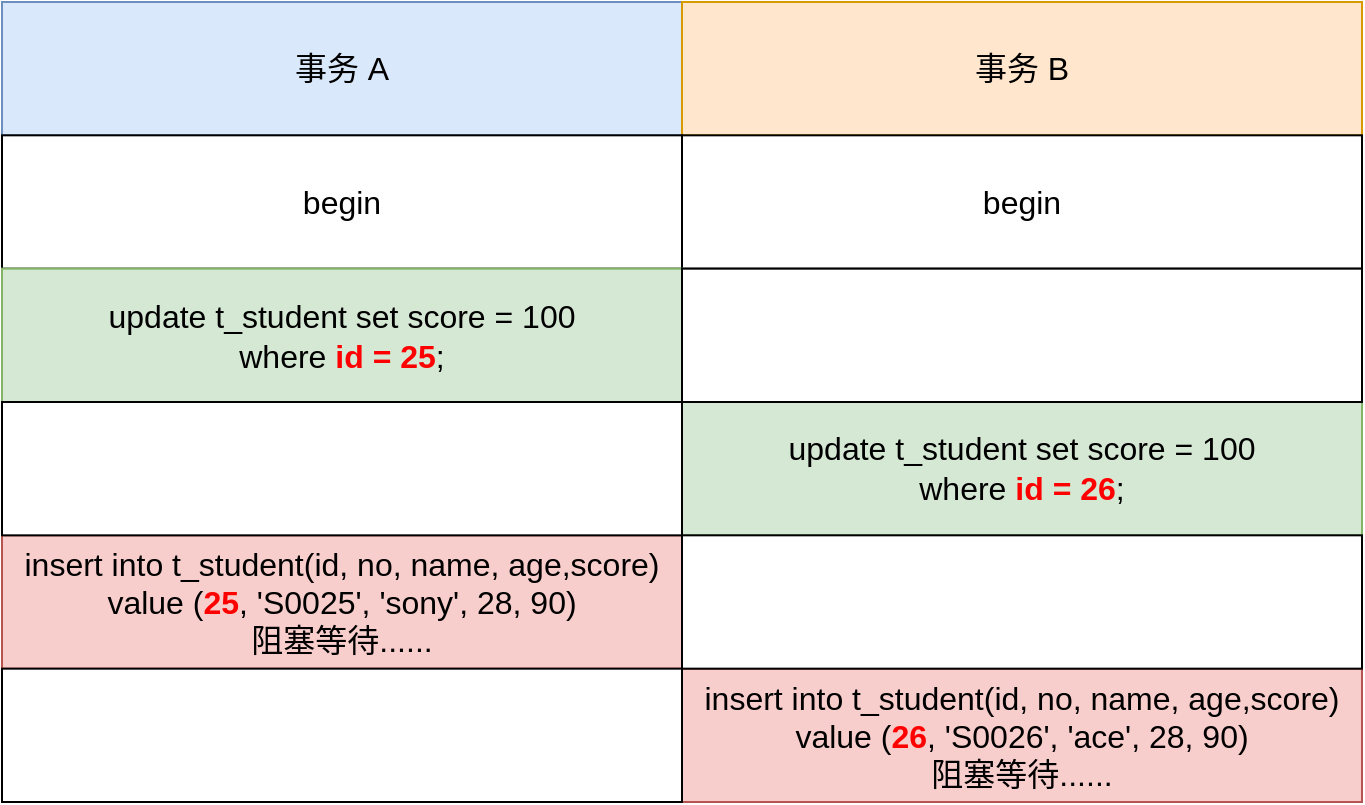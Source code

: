 <mxfile version="20.2.2" type="github">
  <diagram id="SGY6bq7V2pBCBZCL2hUW" name="第 1 页">
    <mxGraphModel dx="946" dy="801" grid="1" gridSize="10" guides="1" tooltips="1" connect="1" arrows="1" fold="1" page="1" pageScale="1" pageWidth="827" pageHeight="1169" math="0" shadow="0">
      <root>
        <mxCell id="0" />
        <mxCell id="1" parent="0" />
        <mxCell id="PPNulN5kgXm6wHp-RG3v-1" value="事务 A" style="rounded=0;whiteSpace=wrap;html=1;fontSize=16;fillColor=#dae8fc;strokeColor=#6c8ebf;" vertex="1" parent="1">
          <mxGeometry x="120" y="200" width="340" height="66.667" as="geometry" />
        </mxCell>
        <mxCell id="PPNulN5kgXm6wHp-RG3v-2" value="事务 B" style="rounded=0;whiteSpace=wrap;html=1;fontSize=16;fillColor=#ffe6cc;strokeColor=#d79b00;" vertex="1" parent="1">
          <mxGeometry x="460" y="200" width="340" height="66.667" as="geometry" />
        </mxCell>
        <mxCell id="PPNulN5kgXm6wHp-RG3v-3" value="begin" style="rounded=0;whiteSpace=wrap;html=1;fontSize=16;" vertex="1" parent="1">
          <mxGeometry x="120" y="266.667" width="340" height="66.667" as="geometry" />
        </mxCell>
        <mxCell id="PPNulN5kgXm6wHp-RG3v-4" value="begin" style="rounded=0;whiteSpace=wrap;html=1;fontSize=16;" vertex="1" parent="1">
          <mxGeometry x="460" y="266.667" width="340" height="66.667" as="geometry" />
        </mxCell>
        <mxCell id="PPNulN5kgXm6wHp-RG3v-5" value="update t_student set score = 100&lt;br&gt;where&lt;b&gt; &lt;font color=&quot;#ff0000&quot;&gt;id = 25&lt;/font&gt;&lt;/b&gt;;" style="rounded=0;whiteSpace=wrap;html=1;fontSize=16;fillColor=#d5e8d4;strokeColor=#82b366;" vertex="1" parent="1">
          <mxGeometry x="120" y="333.333" width="340" height="66.667" as="geometry" />
        </mxCell>
        <mxCell id="PPNulN5kgXm6wHp-RG3v-6" value="update t_student set score = 100&lt;br&gt;where &lt;font color=&quot;#ff0000&quot;&gt;&lt;b&gt;id = 26&lt;/b&gt;&lt;/font&gt;;" style="rounded=0;whiteSpace=wrap;html=1;fontSize=16;fillColor=#d5e8d4;strokeColor=#82b366;" vertex="1" parent="1">
          <mxGeometry x="460" y="400" width="340" height="66.667" as="geometry" />
        </mxCell>
        <mxCell id="PPNulN5kgXm6wHp-RG3v-7" value="insert into t_student(id, no, name, age,score) value (&lt;font color=&quot;#ff0000&quot;&gt;&lt;b&gt;25&lt;/b&gt;&lt;/font&gt;, &#39;S0025&#39;, &#39;sony&#39;, 28, 90)&lt;br&gt;阻塞等待......" style="rounded=0;whiteSpace=wrap;html=1;fontSize=16;fillColor=#f8cecc;strokeColor=#b85450;" vertex="1" parent="1">
          <mxGeometry x="120" y="466.667" width="340" height="66.667" as="geometry" />
        </mxCell>
        <mxCell id="PPNulN5kgXm6wHp-RG3v-8" value="insert into t_student(id, no, name, age,score) value (&lt;font color=&quot;#ff0000&quot;&gt;&lt;b&gt;26&lt;/b&gt;&lt;/font&gt;, &#39;S0026&#39;, &#39;ace&#39;, 28, 90)&lt;br&gt;阻塞等待......" style="rounded=0;whiteSpace=wrap;html=1;fontSize=16;fillColor=#f8cecc;strokeColor=#b85450;" vertex="1" parent="1">
          <mxGeometry x="460" y="533.333" width="340" height="66.667" as="geometry" />
        </mxCell>
        <mxCell id="PPNulN5kgXm6wHp-RG3v-9" value="" style="rounded=0;whiteSpace=wrap;html=1;fontSize=16;" vertex="1" parent="1">
          <mxGeometry x="460" y="333.333" width="340" height="66.667" as="geometry" />
        </mxCell>
        <mxCell id="PPNulN5kgXm6wHp-RG3v-10" value="" style="rounded=0;whiteSpace=wrap;html=1;fontSize=16;" vertex="1" parent="1">
          <mxGeometry x="460" y="466.667" width="340" height="66.667" as="geometry" />
        </mxCell>
        <mxCell id="PPNulN5kgXm6wHp-RG3v-11" value="" style="rounded=0;whiteSpace=wrap;html=1;fontSize=16;" vertex="1" parent="1">
          <mxGeometry x="120" y="400" width="340" height="66.667" as="geometry" />
        </mxCell>
        <mxCell id="PPNulN5kgXm6wHp-RG3v-12" value="" style="rounded=0;whiteSpace=wrap;html=1;fontSize=16;" vertex="1" parent="1">
          <mxGeometry x="120" y="533.333" width="340" height="66.667" as="geometry" />
        </mxCell>
      </root>
    </mxGraphModel>
  </diagram>
</mxfile>
